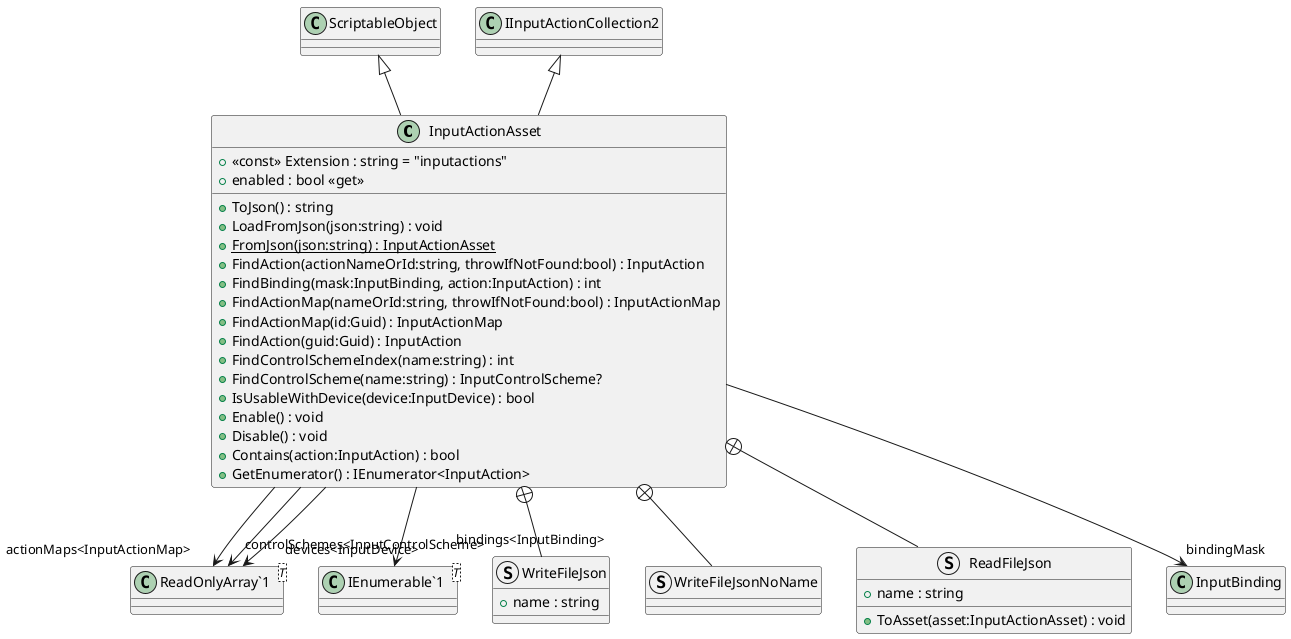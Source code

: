 @startuml
class InputActionAsset {
    + <<const>> Extension : string = "inputactions"
    + enabled : bool <<get>>
    + ToJson() : string
    + LoadFromJson(json:string) : void
    + {static} FromJson(json:string) : InputActionAsset
    + FindAction(actionNameOrId:string, throwIfNotFound:bool) : InputAction
    + FindBinding(mask:InputBinding, action:InputAction) : int
    + FindActionMap(nameOrId:string, throwIfNotFound:bool) : InputActionMap
    + FindActionMap(id:Guid) : InputActionMap
    + FindAction(guid:Guid) : InputAction
    + FindControlSchemeIndex(name:string) : int
    + FindControlScheme(name:string) : InputControlScheme?
    + IsUsableWithDevice(device:InputDevice) : bool
    + Enable() : void
    + Disable() : void
    + Contains(action:InputAction) : bool
    + GetEnumerator() : IEnumerator<InputAction>
}
class "ReadOnlyArray`1"<T> {
}
class "IEnumerable`1"<T> {
}
struct WriteFileJson {
    + name : string
}
struct WriteFileJsonNoName {
}
struct ReadFileJson {
    + name : string
    + ToAsset(asset:InputActionAsset) : void
}
ScriptableObject <|-- InputActionAsset
IInputActionCollection2 <|-- InputActionAsset
InputActionAsset --> "actionMaps<InputActionMap>" "ReadOnlyArray`1"
InputActionAsset --> "controlSchemes<InputControlScheme>" "ReadOnlyArray`1"
InputActionAsset --> "bindings<InputBinding>" "IEnumerable`1"
InputActionAsset --> "bindingMask" InputBinding
InputActionAsset --> "devices<InputDevice>" "ReadOnlyArray`1"
InputActionAsset +-- WriteFileJson
InputActionAsset +-- WriteFileJsonNoName
InputActionAsset +-- ReadFileJson
@enduml
